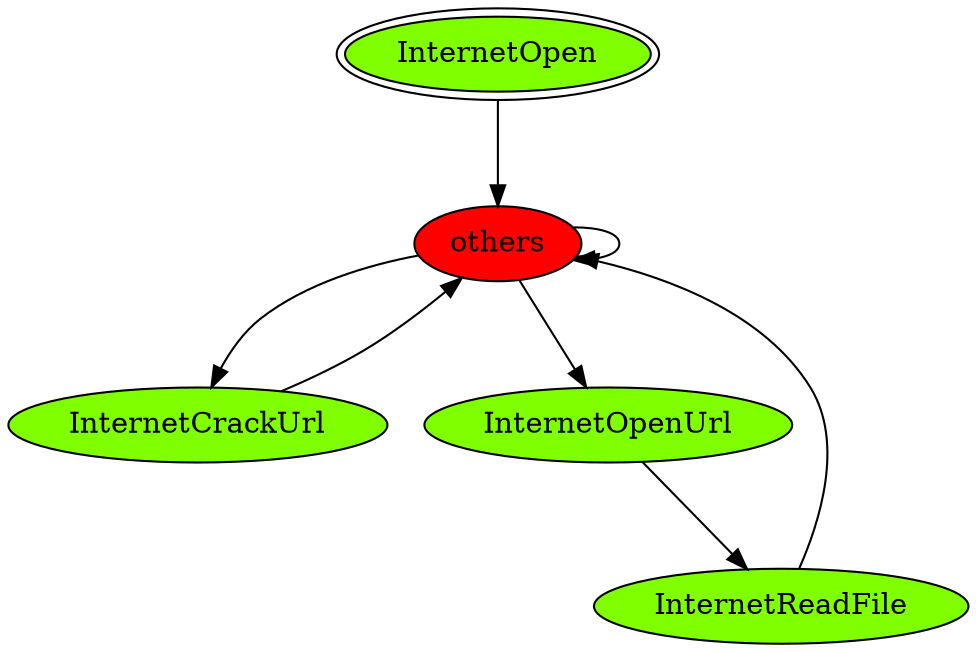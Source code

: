 digraph "./REPORTS/6033/API_PER_CATEGORY/InternetOpenUrl.exe_4748_Windows Internet (WinINet)_API_per_Category_Transition_Matrix" {
	InternetOpen [label=InternetOpen fillcolor=chartreuse peripheries=2 style=filled]
	others [label=others fillcolor=red style=filled]
	InternetOpen -> others [label=1.0 fontcolor=white]
	others -> others [label=0.999 fontcolor=white]
	InternetCrackUrl [label=InternetCrackUrl fillcolor=chartreuse style=filled]
	others -> InternetCrackUrl [label=0.0005 fontcolor=white]
	InternetOpenUrl [label=InternetOpenUrl fillcolor=chartreuse style=filled]
	others -> InternetOpenUrl [label=0.0005 fontcolor=white]
	InternetCrackUrl -> others [label=1.0 fontcolor=white]
	InternetReadFile [label=InternetReadFile fillcolor=chartreuse style=filled]
	InternetOpenUrl -> InternetReadFile [label=1.0 fontcolor=white]
	InternetReadFile -> others [label=1.0 fontcolor=white]
}
